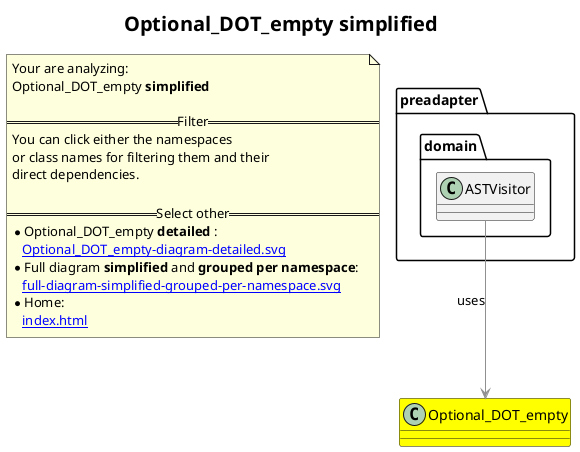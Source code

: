 @startuml
skinparam linetype ortho
title <size:20>Optional_DOT_empty **simplified** </size>
note "Your are analyzing:\nOptional_DOT_empty **simplified** \n\n==Filter==\nYou can click either the namespaces \nor class names for filtering them and their\ndirect dependencies.\n\n==Select other==\n* Optional_DOT_empty **detailed** :\n   [[Optional_DOT_empty-diagram-detailed.svg]]\n* Full diagram **simplified** and **grouped per namespace**:\n   [[full-diagram-simplified-grouped-per-namespace.svg]]\n* Home:\n   [[index.html]]" as FloatingNote
class Optional_DOT_empty [[Optional_DOT_empty-diagram-simplified.svg]] #yellow {
}
  class preadapter.domain.ASTVisitor [[preadapter.domain.ASTVisitor-diagram-simplified.svg]]  {
  }
 ' *************************************** 
 ' *************************************** 
 ' *************************************** 
' Class relations extracted from namespace:
' 
' Class relations extracted from namespace:
' preadapter.domain
preadapter.domain.ASTVisitor -[#909090]-> Optional_DOT_empty  : uses 
@enduml